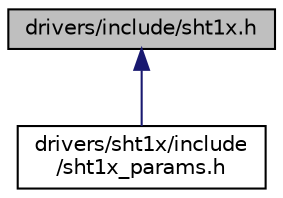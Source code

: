 digraph "drivers/include/sht1x.h"
{
 // LATEX_PDF_SIZE
  edge [fontname="Helvetica",fontsize="10",labelfontname="Helvetica",labelfontsize="10"];
  node [fontname="Helvetica",fontsize="10",shape=record];
  Node1 [label="drivers/include/sht1x.h",height=0.2,width=0.4,color="black", fillcolor="grey75", style="filled", fontcolor="black",tooltip="SHT10/SHT11/SHT15 Device Driver."];
  Node1 -> Node2 [dir="back",color="midnightblue",fontsize="10",style="solid",fontname="Helvetica"];
  Node2 [label="drivers/sht1x/include\l/sht1x_params.h",height=0.2,width=0.4,color="black", fillcolor="white", style="filled",URL="$sht1x__params_8h.html",tooltip="Default configuration for SHT10/SHT11/SHT15 devices."];
}

